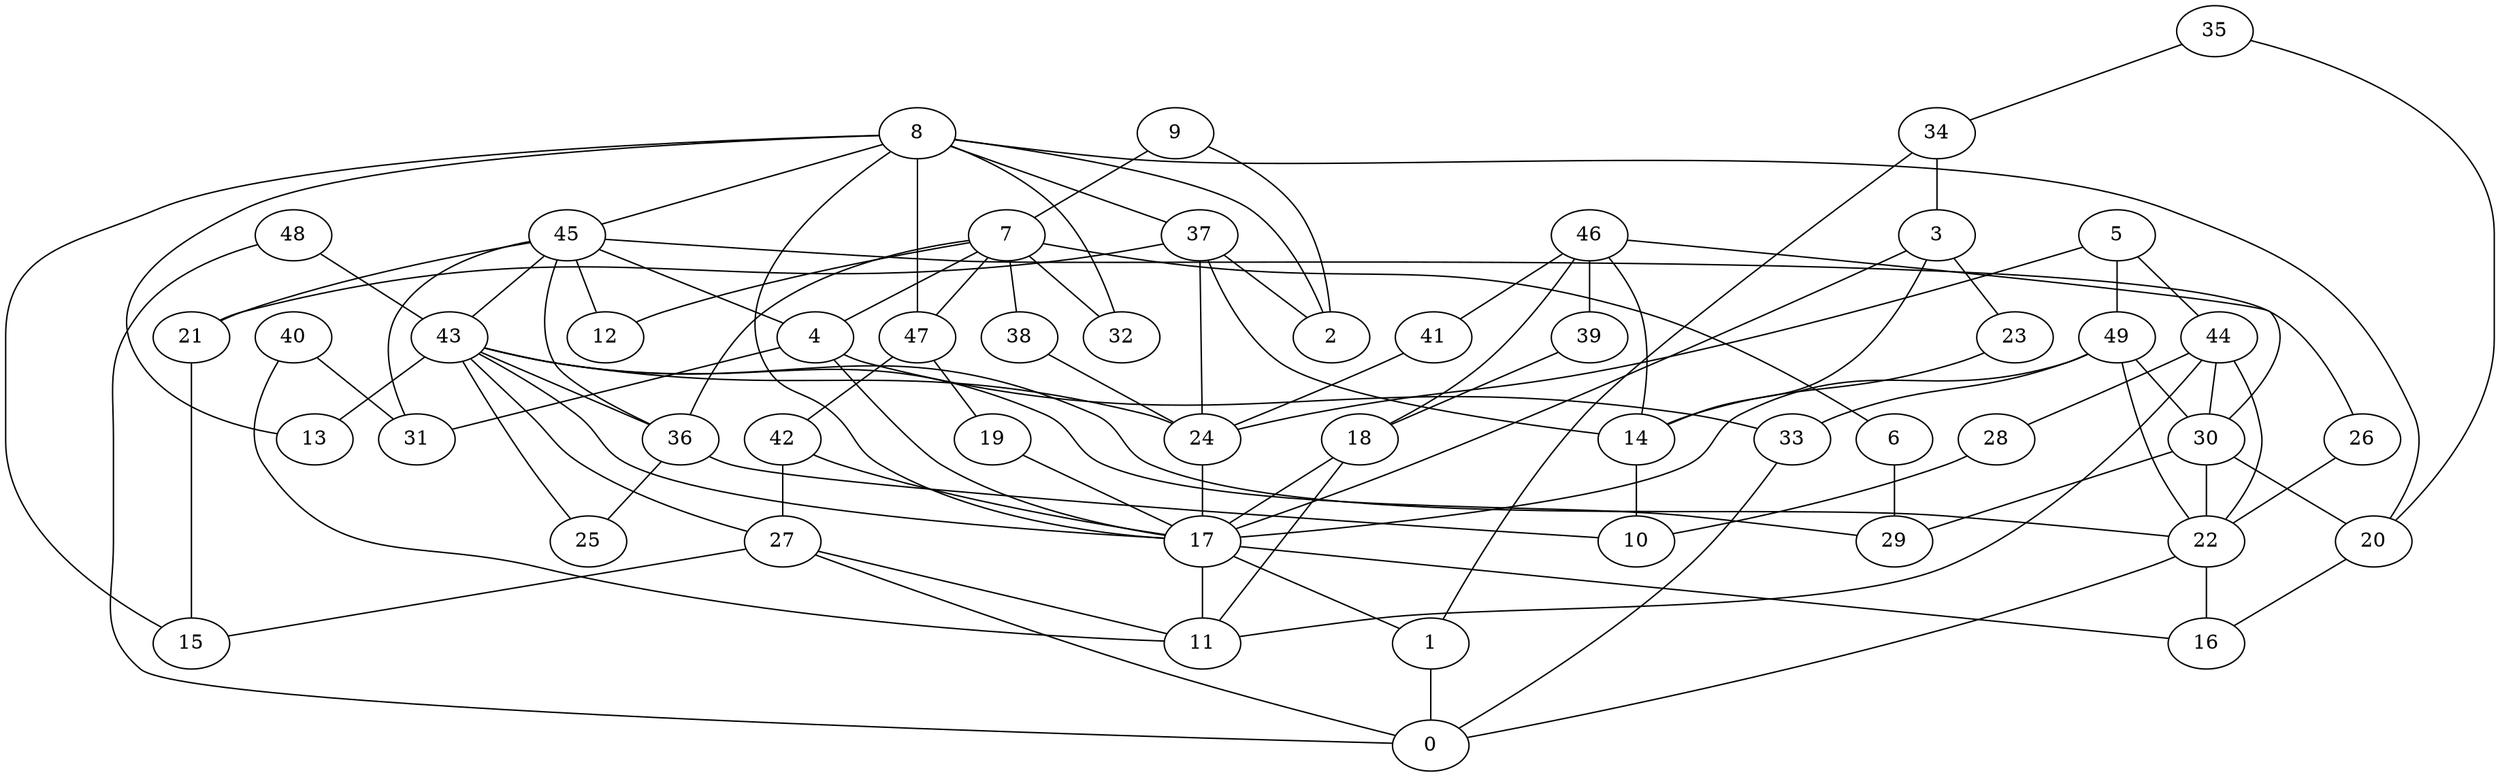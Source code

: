 digraph GG_graph {

subgraph G_graph {
edge [color = black]
"24" -> "17" [dir = none]
"26" -> "22" [dir = none]
"5" -> "24" [dir = none]
"5" -> "49" [dir = none]
"5" -> "44" [dir = none]
"33" -> "0" [dir = none]
"42" -> "27" [dir = none]
"42" -> "17" [dir = none]
"49" -> "17" [dir = none]
"49" -> "33" [dir = none]
"49" -> "22" [dir = none]
"49" -> "30" [dir = none]
"39" -> "18" [dir = none]
"36" -> "25" [dir = none]
"36" -> "10" [dir = none]
"1" -> "0" [dir = none]
"7" -> "12" [dir = none]
"7" -> "36" [dir = none]
"7" -> "47" [dir = none]
"7" -> "4" [dir = none]
"7" -> "32" [dir = none]
"7" -> "6" [dir = none]
"7" -> "38" [dir = none]
"46" -> "14" [dir = none]
"46" -> "39" [dir = none]
"46" -> "30" [dir = none]
"46" -> "18" [dir = none]
"46" -> "41" [dir = none]
"41" -> "24" [dir = none]
"28" -> "10" [dir = none]
"40" -> "11" [dir = none]
"40" -> "31" [dir = none]
"17" -> "16" [dir = none]
"17" -> "11" [dir = none]
"17" -> "1" [dir = none]
"38" -> "24" [dir = none]
"8" -> "13" [dir = none]
"8" -> "2" [dir = none]
"8" -> "45" [dir = none]
"8" -> "15" [dir = none]
"8" -> "17" [dir = none]
"8" -> "20" [dir = none]
"8" -> "37" [dir = none]
"8" -> "32" [dir = none]
"8" -> "47" [dir = none]
"44" -> "11" [dir = none]
"44" -> "22" [dir = none]
"44" -> "28" [dir = none]
"22" -> "0" [dir = none]
"22" -> "16" [dir = none]
"9" -> "2" [dir = none]
"9" -> "7" [dir = none]
"43" -> "36" [dir = none]
"43" -> "22" [dir = none]
"43" -> "24" [dir = none]
"43" -> "17" [dir = none]
"43" -> "27" [dir = none]
"43" -> "13" [dir = none]
"43" -> "25" [dir = none]
"43" -> "29" [dir = none]
"48" -> "0" [dir = none]
"48" -> "43" [dir = none]
"18" -> "11" [dir = none]
"18" -> "17" [dir = none]
"19" -> "17" [dir = none]
"37" -> "21" [dir = none]
"37" -> "24" [dir = none]
"37" -> "14" [dir = none]
"37" -> "2" [dir = none]
"34" -> "1" [dir = none]
"34" -> "3" [dir = none]
"14" -> "10" [dir = none]
"47" -> "19" [dir = none]
"27" -> "15" [dir = none]
"27" -> "0" [dir = none]
"27" -> "11" [dir = none]
"35" -> "34" [dir = none]
"35" -> "20" [dir = none]
"20" -> "16" [dir = none]
"4" -> "33" [dir = none]
"4" -> "17" [dir = none]
"4" -> "31" [dir = none]
"21" -> "15" [dir = none]
"23" -> "14" [dir = none]
"3" -> "23" [dir = none]
"3" -> "17" [dir = none]
"3" -> "14" [dir = none]
"30" -> "29" [dir = none]
"30" -> "20" [dir = none]
"30" -> "22" [dir = none]
"6" -> "29" [dir = none]
"45" -> "31" [dir = none]
"45" -> "21" [dir = none]
"45" -> "36" [dir = none]
"45" -> "26" [dir = none]
"45" -> "43" [dir = none]
"45" -> "4" [dir = none]
"45" -> "12" [dir = none]
"47" -> "42" [dir = none]
"44" -> "30" [dir = none]
}

}
